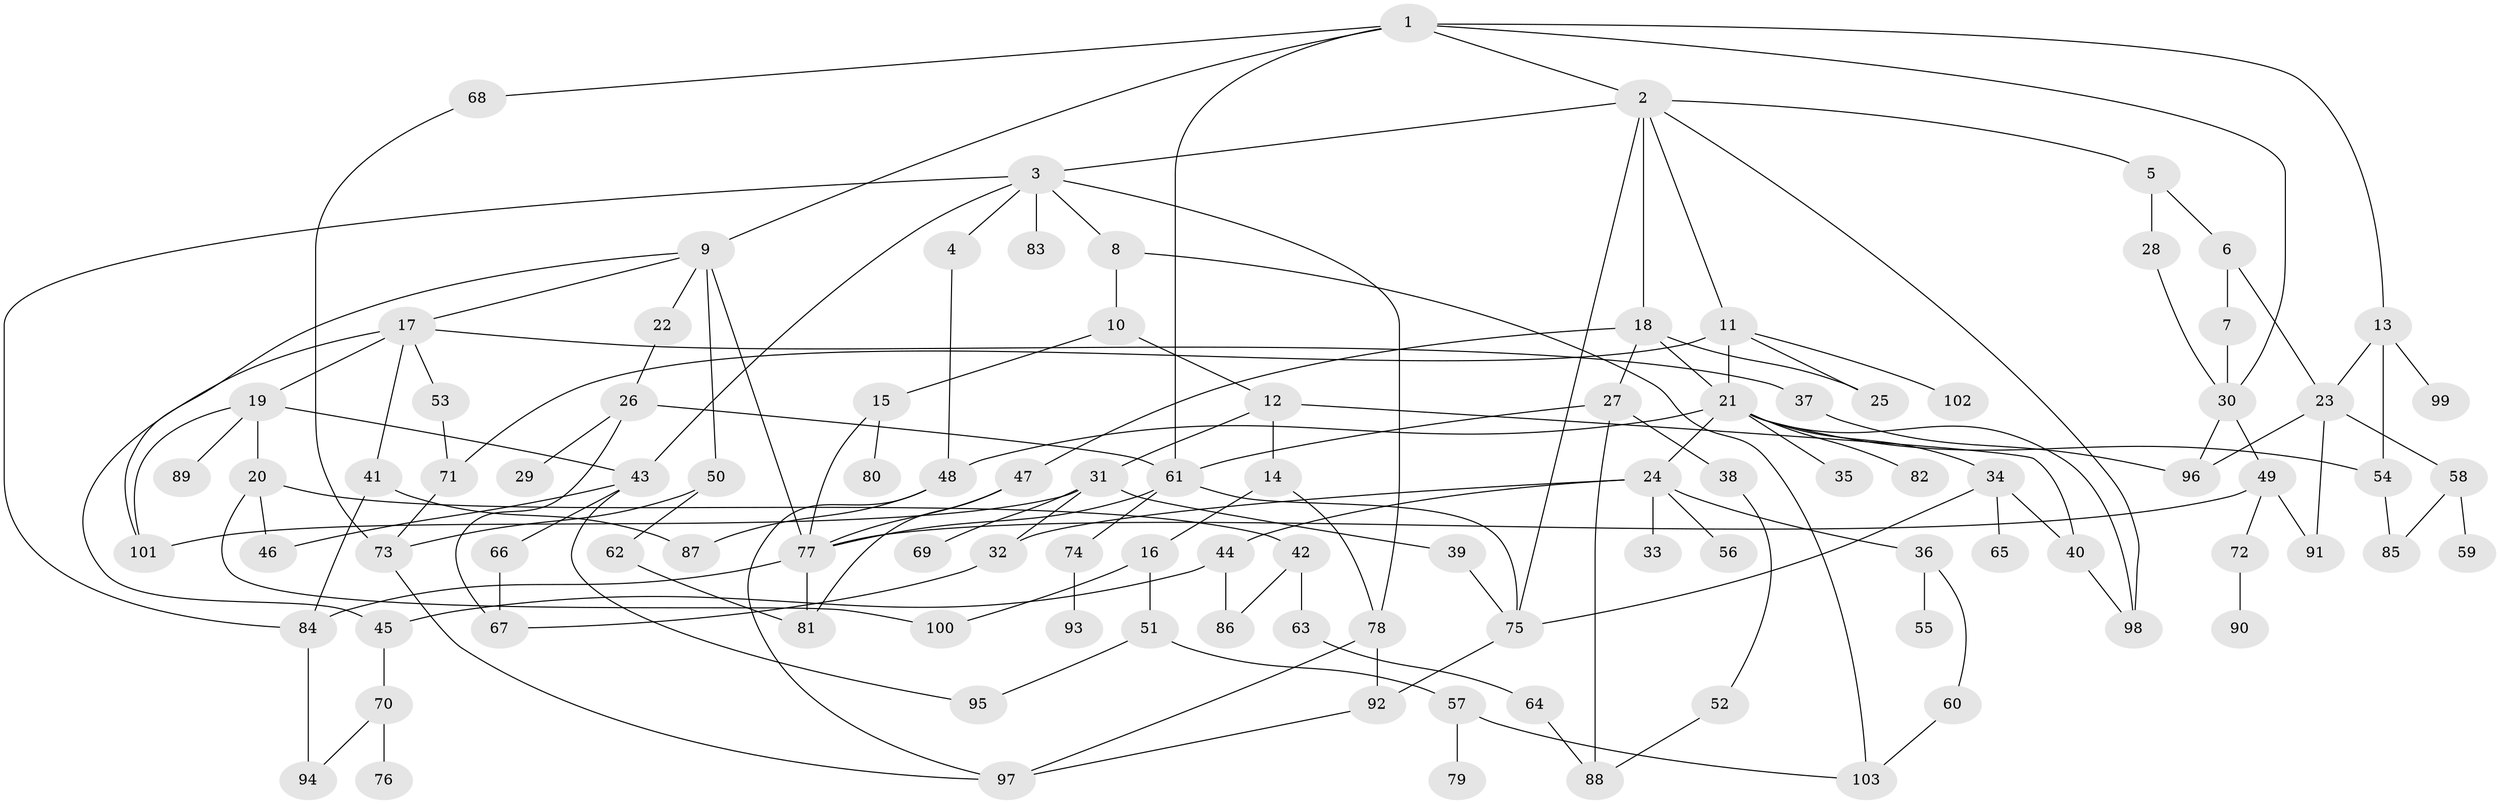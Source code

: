// Generated by graph-tools (version 1.1) at 2025/34/03/09/25 02:34:00]
// undirected, 103 vertices, 154 edges
graph export_dot {
graph [start="1"]
  node [color=gray90,style=filled];
  1;
  2;
  3;
  4;
  5;
  6;
  7;
  8;
  9;
  10;
  11;
  12;
  13;
  14;
  15;
  16;
  17;
  18;
  19;
  20;
  21;
  22;
  23;
  24;
  25;
  26;
  27;
  28;
  29;
  30;
  31;
  32;
  33;
  34;
  35;
  36;
  37;
  38;
  39;
  40;
  41;
  42;
  43;
  44;
  45;
  46;
  47;
  48;
  49;
  50;
  51;
  52;
  53;
  54;
  55;
  56;
  57;
  58;
  59;
  60;
  61;
  62;
  63;
  64;
  65;
  66;
  67;
  68;
  69;
  70;
  71;
  72;
  73;
  74;
  75;
  76;
  77;
  78;
  79;
  80;
  81;
  82;
  83;
  84;
  85;
  86;
  87;
  88;
  89;
  90;
  91;
  92;
  93;
  94;
  95;
  96;
  97;
  98;
  99;
  100;
  101;
  102;
  103;
  1 -- 2;
  1 -- 9;
  1 -- 13;
  1 -- 61;
  1 -- 68;
  1 -- 30;
  2 -- 3;
  2 -- 5;
  2 -- 11;
  2 -- 18;
  2 -- 98;
  2 -- 75;
  3 -- 4;
  3 -- 8;
  3 -- 43;
  3 -- 78;
  3 -- 83;
  3 -- 84;
  4 -- 48;
  5 -- 6;
  5 -- 28;
  6 -- 7;
  6 -- 23;
  7 -- 30;
  8 -- 10;
  8 -- 103;
  9 -- 17;
  9 -- 22;
  9 -- 50;
  9 -- 101;
  9 -- 77;
  10 -- 12;
  10 -- 15;
  11 -- 21;
  11 -- 25;
  11 -- 71;
  11 -- 102;
  12 -- 14;
  12 -- 31;
  12 -- 40;
  13 -- 23;
  13 -- 54;
  13 -- 99;
  14 -- 16;
  14 -- 78;
  15 -- 77;
  15 -- 80;
  16 -- 51;
  16 -- 100;
  17 -- 19;
  17 -- 37;
  17 -- 41;
  17 -- 45;
  17 -- 53;
  18 -- 27;
  18 -- 47;
  18 -- 21;
  18 -- 25;
  19 -- 20;
  19 -- 89;
  19 -- 101;
  19 -- 43;
  20 -- 42;
  20 -- 46;
  20 -- 100;
  21 -- 24;
  21 -- 34;
  21 -- 35;
  21 -- 48;
  21 -- 82;
  21 -- 98;
  21 -- 54;
  22 -- 26;
  23 -- 58;
  23 -- 91;
  23 -- 96;
  24 -- 33;
  24 -- 36;
  24 -- 44;
  24 -- 56;
  24 -- 32;
  26 -- 29;
  26 -- 61;
  26 -- 67;
  27 -- 38;
  27 -- 88;
  27 -- 61;
  28 -- 30;
  30 -- 49;
  30 -- 96;
  31 -- 32;
  31 -- 39;
  31 -- 69;
  31 -- 101;
  32 -- 67;
  34 -- 65;
  34 -- 40;
  34 -- 75;
  36 -- 55;
  36 -- 60;
  37 -- 96;
  38 -- 52;
  39 -- 75;
  40 -- 98;
  41 -- 87;
  41 -- 84;
  42 -- 63;
  42 -- 86;
  43 -- 46;
  43 -- 66;
  43 -- 95;
  44 -- 45;
  44 -- 86;
  45 -- 70;
  47 -- 81;
  47 -- 77;
  48 -- 87;
  48 -- 97;
  49 -- 72;
  49 -- 91;
  49 -- 77;
  50 -- 62;
  50 -- 73;
  51 -- 57;
  51 -- 95;
  52 -- 88;
  53 -- 71;
  54 -- 85;
  57 -- 79;
  57 -- 103;
  58 -- 59;
  58 -- 85;
  60 -- 103;
  61 -- 74;
  61 -- 75;
  61 -- 77;
  62 -- 81;
  63 -- 64;
  64 -- 88;
  66 -- 67;
  68 -- 73;
  70 -- 76;
  70 -- 94;
  71 -- 73;
  72 -- 90;
  73 -- 97;
  74 -- 93;
  75 -- 92;
  77 -- 84;
  77 -- 81;
  78 -- 92;
  78 -- 97;
  84 -- 94;
  92 -- 97;
}
